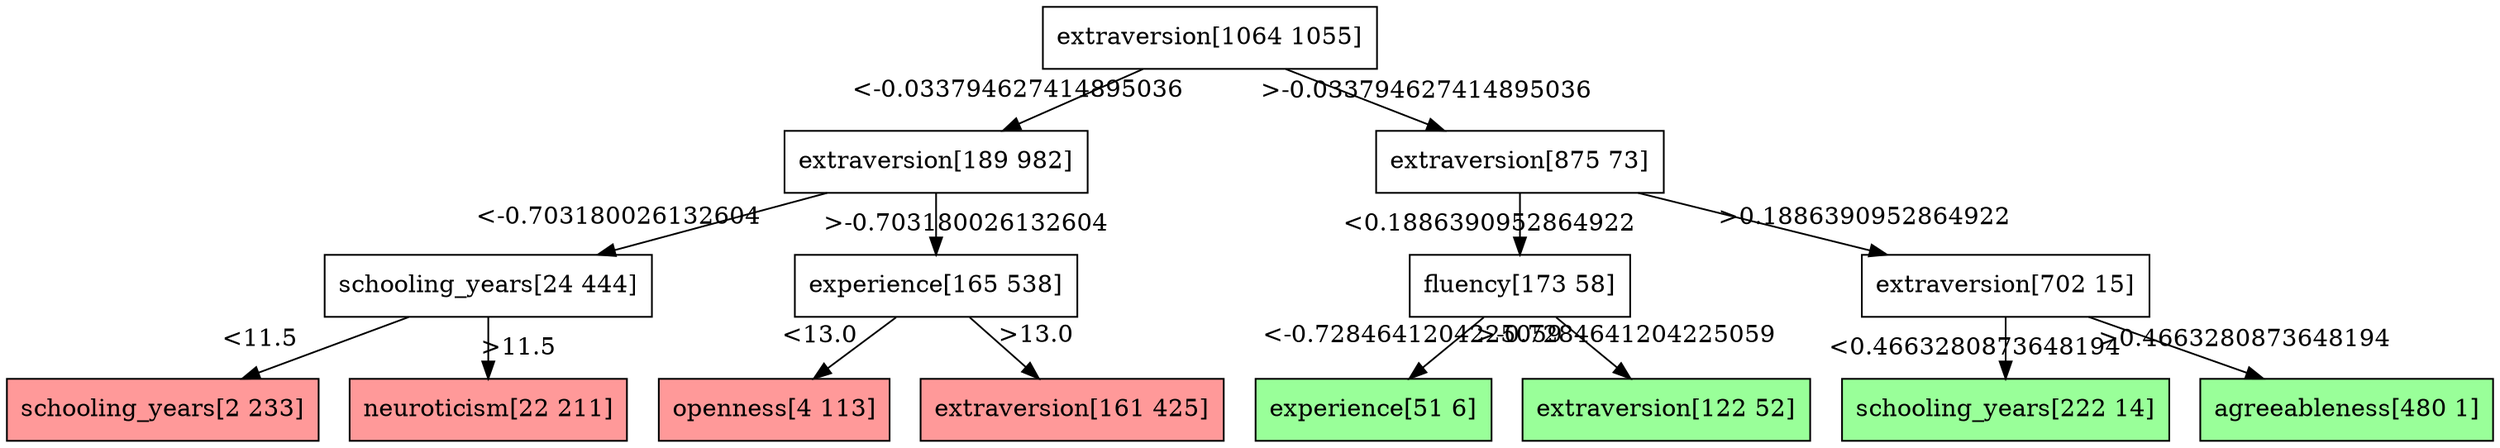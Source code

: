digraph Tree {
node [shape=box, style="filled", color="black"] ;
0 [ label="extraversion[1064 1055]" , fillcolor="#ffffff"] ;
1 [ label="extraversion[189 982]" , fillcolor="#ffffff"] ;
0->1 [labeldistance=2.5, labelangle=45, headlabel="<-0.033794627414895036"] ;
3 [ label="schooling_years[24 444]" , fillcolor="#ffffff"] ;
1->3 [labeldistance=2.5, labelangle=45, headlabel="<-0.703180026132604"] ;
5 [ label="schooling_years[2 233]" , fillcolor="#ff9999"] ;
3->5 [labeldistance=2.5, labelangle=45, headlabel="<11.5"] ;
6 [ label="neuroticism[22 211]" , fillcolor="#ff9999"] ;
3->6 [labeldistance=2.5, labelangle=-45, headlabel=">11.5"] ;
4 [ label="experience[165 538]" , fillcolor="#ffffff"] ;
1->4 [labeldistance=2.5, labelangle=-45, headlabel=">-0.703180026132604"] ;
7 [ label="openness[4 113]" , fillcolor="#ff9999"] ;
4->7 [labeldistance=2.5, labelangle=45, headlabel="<13.0"] ;
8 [ label="extraversion[161 425]" , fillcolor="#ff9999"] ;
4->8 [labeldistance=2.5, labelangle=-45, headlabel=">13.0"] ;
2 [ label="extraversion[875 73]" , fillcolor="#ffffff"] ;
0->2 [labeldistance=2.5, labelangle=-45, headlabel=">-0.033794627414895036"] ;
9 [ label="fluency[173 58]" , fillcolor="#ffffff"] ;
2->9 [labeldistance=2.5, labelangle=45, headlabel="<0.1886390952864922"] ;
11 [ label="experience[51 6]" , fillcolor="#99ff99"] ;
9->11 [labeldistance=2.5, labelangle=45, headlabel="<-0.7284641204225059"] ;
12 [ label="extraversion[122 52]" , fillcolor="#99ff99"] ;
9->12 [labeldistance=2.5, labelangle=-45, headlabel=">-0.7284641204225059"] ;
10 [ label="extraversion[702 15]" , fillcolor="#ffffff"] ;
2->10 [labeldistance=2.5, labelangle=-45, headlabel=">0.1886390952864922"] ;
13 [ label="schooling_years[222 14]" , fillcolor="#99ff99"] ;
10->13 [labeldistance=2.5, labelangle=45, headlabel="<0.4663280873648194"] ;
14 [ label="agreeableness[480 1]" , fillcolor="#99ff99"] ;
10->14 [labeldistance=2.5, labelangle=-45, headlabel=">0.4663280873648194"] ;
}